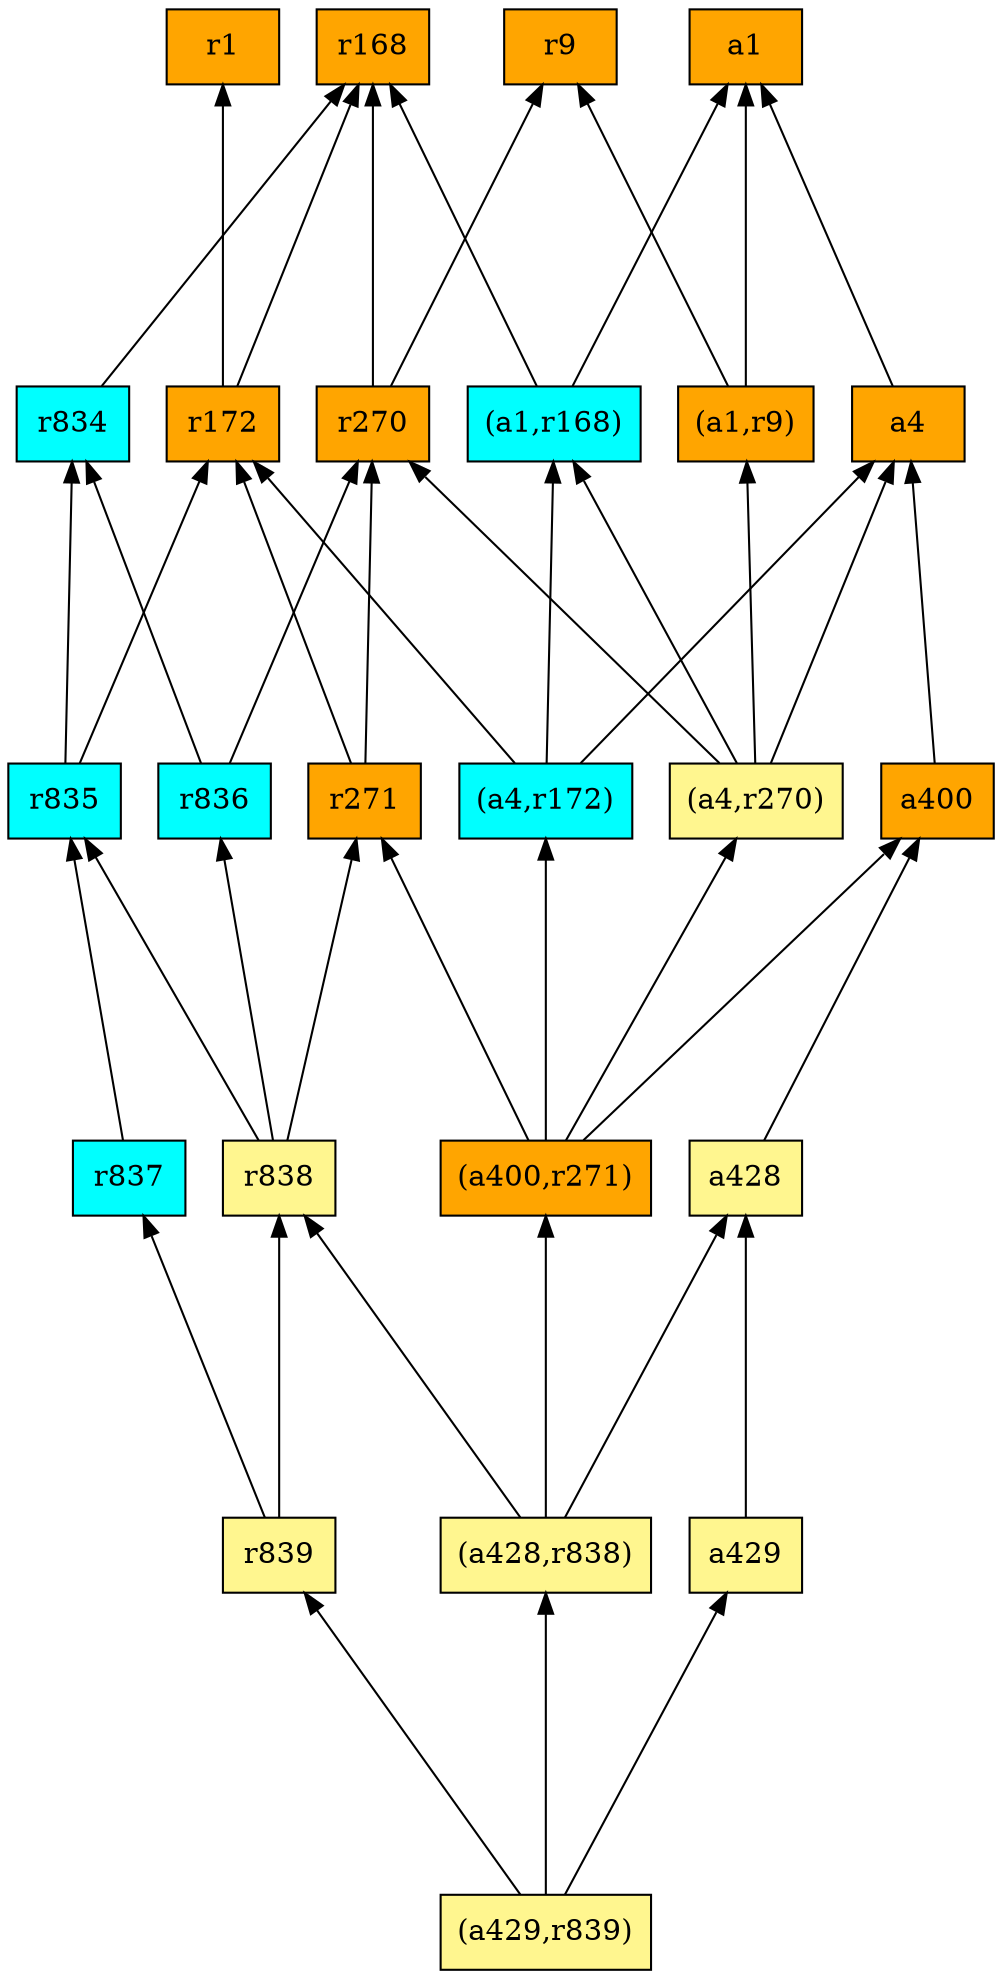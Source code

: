 digraph G {
rankdir=BT;ranksep="2.0";
"(a1,r9)" [shape=record,fillcolor=orange,style=filled,label="{(a1,r9)}"];
"r271" [shape=record,fillcolor=orange,style=filled,label="{r271}"];
"r834" [shape=record,fillcolor=cyan,style=filled,label="{r834}"];
"r837" [shape=record,fillcolor=cyan,style=filled,label="{r837}"];
"(a429,r839)" [shape=record,fillcolor=khaki1,style=filled,label="{(a429,r839)}"];
"r839" [shape=record,fillcolor=khaki1,style=filled,label="{r839}"];
"(a1,r168)" [shape=record,fillcolor=cyan,style=filled,label="{(a1,r168)}"];
"(a4,r172)" [shape=record,fillcolor=cyan,style=filled,label="{(a4,r172)}"];
"r836" [shape=record,fillcolor=cyan,style=filled,label="{r836}"];
"r9" [shape=record,fillcolor=orange,style=filled,label="{r9}"];
"a429" [shape=record,fillcolor=khaki1,style=filled,label="{a429}"];
"a400" [shape=record,fillcolor=orange,style=filled,label="{a400}"];
"a1" [shape=record,fillcolor=orange,style=filled,label="{a1}"];
"r270" [shape=record,fillcolor=orange,style=filled,label="{r270}"];
"r172" [shape=record,fillcolor=orange,style=filled,label="{r172}"];
"a4" [shape=record,fillcolor=orange,style=filled,label="{a4}"];
"a428" [shape=record,fillcolor=khaki1,style=filled,label="{a428}"];
"r838" [shape=record,fillcolor=khaki1,style=filled,label="{r838}"];
"r1" [shape=record,fillcolor=orange,style=filled,label="{r1}"];
"(a428,r838)" [shape=record,fillcolor=khaki1,style=filled,label="{(a428,r838)}"];
"(a400,r271)" [shape=record,fillcolor=orange,style=filled,label="{(a400,r271)}"];
"r835" [shape=record,fillcolor=cyan,style=filled,label="{r835}"];
"(a4,r270)" [shape=record,fillcolor=khaki1,style=filled,label="{(a4,r270)}"];
"r168" [shape=record,fillcolor=orange,style=filled,label="{r168}"];
"(a1,r9)" -> "r9"
"(a1,r9)" -> "a1"
"r271" -> "r270"
"r271" -> "r172"
"r834" -> "r168"
"r837" -> "r835"
"(a429,r839)" -> "r839"
"(a429,r839)" -> "(a428,r838)"
"(a429,r839)" -> "a429"
"r839" -> "r838"
"r839" -> "r837"
"(a1,r168)" -> "a1"
"(a1,r168)" -> "r168"
"(a4,r172)" -> "a4"
"(a4,r172)" -> "(a1,r168)"
"(a4,r172)" -> "r172"
"r836" -> "r270"
"r836" -> "r834"
"a429" -> "a428"
"a400" -> "a4"
"r270" -> "r9"
"r270" -> "r168"
"r172" -> "r1"
"r172" -> "r168"
"a4" -> "a1"
"a428" -> "a400"
"r838" -> "r271"
"r838" -> "r836"
"r838" -> "r835"
"(a428,r838)" -> "a428"
"(a428,r838)" -> "r838"
"(a428,r838)" -> "(a400,r271)"
"(a400,r271)" -> "r271"
"(a400,r271)" -> "(a4,r172)"
"(a400,r271)" -> "(a4,r270)"
"(a400,r271)" -> "a400"
"r835" -> "r834"
"r835" -> "r172"
"(a4,r270)" -> "(a1,r9)"
"(a4,r270)" -> "r270"
"(a4,r270)" -> "a4"
"(a4,r270)" -> "(a1,r168)"
}